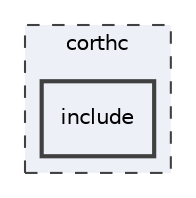 digraph "corthc/include"
{
 // LATEX_PDF_SIZE
  edge [fontname="Helvetica",fontsize="10",labelfontname="Helvetica",labelfontsize="10"];
  node [fontname="Helvetica",fontsize="10",shape=record];
  compound=true
  subgraph clusterdir_9abcda084b2d99e3110da6d9ff0a084d {
    graph [ bgcolor="#edf0f7", pencolor="grey25", style="filled,dashed,", label="corthc", fontname="Helvetica", fontsize="10", URL="dir_9abcda084b2d99e3110da6d9ff0a084d.html"]
  dir_3a06d0b0989642fdcd766da6d26ea6c0 [shape=box, label="include", style="filled,bold,", fillcolor="#edf0f7", color="grey25", URL="dir_3a06d0b0989642fdcd766da6d26ea6c0.html"];
  }
}

